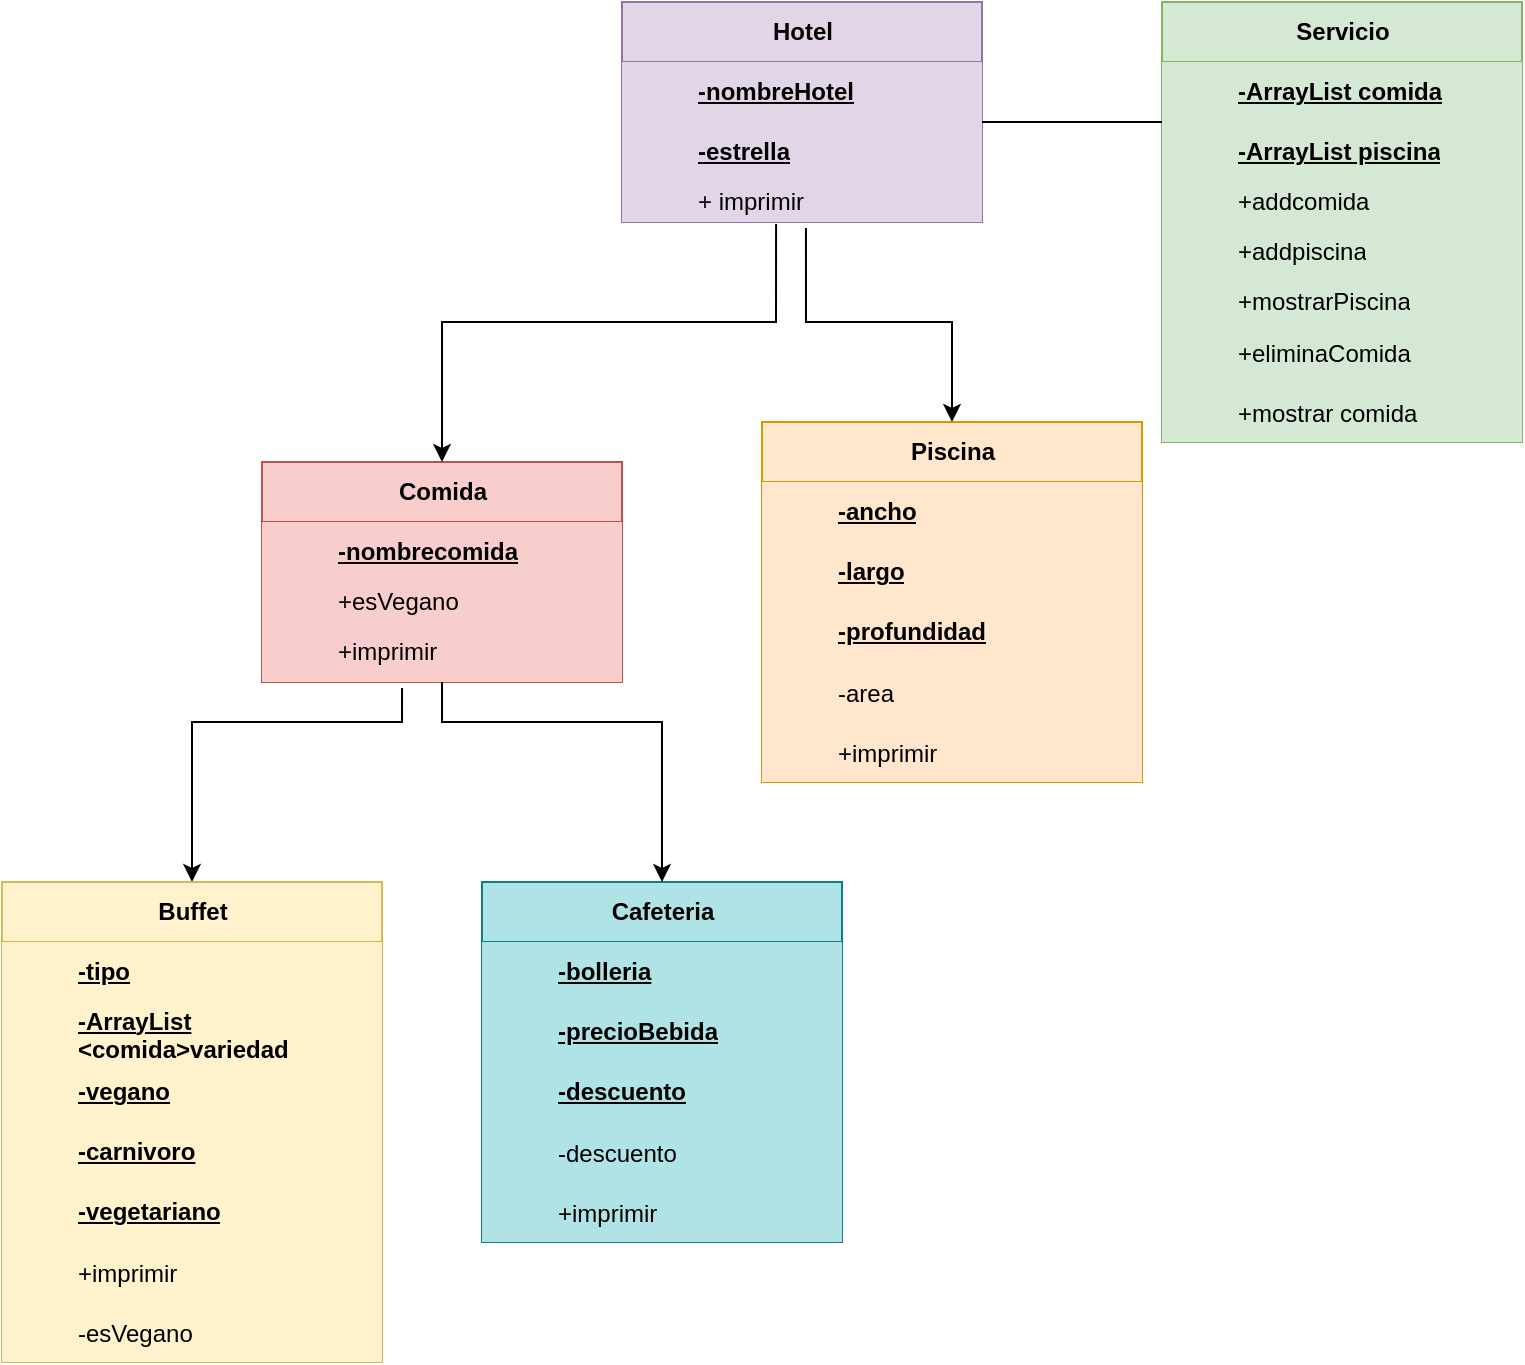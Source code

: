 <mxfile version="24.0.4" type="device">
  <diagram name="Página-1" id="tzplDT4JFIsV5ZwUEH5Q">
    <mxGraphModel dx="892" dy="1131" grid="1" gridSize="10" guides="1" tooltips="1" connect="1" arrows="1" fold="1" page="1" pageScale="1" pageWidth="827" pageHeight="1169" math="0" shadow="0">
      <root>
        <mxCell id="0" />
        <mxCell id="1" parent="0" />
        <mxCell id="8gk5n4QjB_8AWMDuzrYe-1" value="Servicio" style="shape=table;startSize=30;container=1;collapsible=1;childLayout=tableLayout;fixedRows=1;rowLines=0;fontStyle=1;align=center;resizeLast=1;html=1;fillColor=#d5e8d4;strokeColor=#82b366;" vertex="1" parent="1">
          <mxGeometry x="620" y="220" width="180" height="220" as="geometry" />
        </mxCell>
        <mxCell id="8gk5n4QjB_8AWMDuzrYe-43" value="" style="shape=tableRow;horizontal=0;startSize=0;swimlaneHead=0;swimlaneBody=0;fillColor=#d5e8d4;collapsible=0;dropTarget=0;points=[[0,0.5],[1,0.5]];portConstraint=eastwest;top=0;left=0;right=0;bottom=1;strokeColor=#82b366;" vertex="1" parent="8gk5n4QjB_8AWMDuzrYe-1">
          <mxGeometry y="30" width="180" height="30" as="geometry" />
        </mxCell>
        <mxCell id="8gk5n4QjB_8AWMDuzrYe-44" value="" style="shape=partialRectangle;connectable=0;fillColor=#d5e8d4;top=0;left=0;bottom=0;right=0;fontStyle=1;overflow=hidden;whiteSpace=wrap;html=1;strokeColor=#82b366;" vertex="1" parent="8gk5n4QjB_8AWMDuzrYe-43">
          <mxGeometry width="30" height="30" as="geometry">
            <mxRectangle width="30" height="30" as="alternateBounds" />
          </mxGeometry>
        </mxCell>
        <mxCell id="8gk5n4QjB_8AWMDuzrYe-45" value="-ArrayList comida" style="shape=partialRectangle;connectable=0;fillColor=#d5e8d4;top=0;left=0;bottom=0;right=0;align=left;spacingLeft=6;fontStyle=5;overflow=hidden;whiteSpace=wrap;html=1;strokeColor=#82b366;" vertex="1" parent="8gk5n4QjB_8AWMDuzrYe-43">
          <mxGeometry x="30" width="150" height="30" as="geometry">
            <mxRectangle width="150" height="30" as="alternateBounds" />
          </mxGeometry>
        </mxCell>
        <mxCell id="8gk5n4QjB_8AWMDuzrYe-2" value="" style="shape=tableRow;horizontal=0;startSize=0;swimlaneHead=0;swimlaneBody=0;fillColor=#d5e8d4;collapsible=0;dropTarget=0;points=[[0,0.5],[1,0.5]];portConstraint=eastwest;top=0;left=0;right=0;bottom=1;strokeColor=#82b366;" vertex="1" parent="8gk5n4QjB_8AWMDuzrYe-1">
          <mxGeometry y="60" width="180" height="30" as="geometry" />
        </mxCell>
        <mxCell id="8gk5n4QjB_8AWMDuzrYe-3" value="" style="shape=partialRectangle;connectable=0;fillColor=#d5e8d4;top=0;left=0;bottom=0;right=0;fontStyle=1;overflow=hidden;whiteSpace=wrap;html=1;strokeColor=#82b366;" vertex="1" parent="8gk5n4QjB_8AWMDuzrYe-2">
          <mxGeometry width="30" height="30" as="geometry">
            <mxRectangle width="30" height="30" as="alternateBounds" />
          </mxGeometry>
        </mxCell>
        <mxCell id="8gk5n4QjB_8AWMDuzrYe-4" value="-ArrayList piscina" style="shape=partialRectangle;connectable=0;fillColor=#d5e8d4;top=0;left=0;bottom=0;right=0;align=left;spacingLeft=6;fontStyle=5;overflow=hidden;whiteSpace=wrap;html=1;strokeColor=#82b366;" vertex="1" parent="8gk5n4QjB_8AWMDuzrYe-2">
          <mxGeometry x="30" width="150" height="30" as="geometry">
            <mxRectangle width="150" height="30" as="alternateBounds" />
          </mxGeometry>
        </mxCell>
        <mxCell id="8gk5n4QjB_8AWMDuzrYe-5" value="" style="shape=tableRow;horizontal=0;startSize=0;swimlaneHead=0;swimlaneBody=0;fillColor=#d5e8d4;collapsible=0;dropTarget=0;points=[[0,0.5],[1,0.5]];portConstraint=eastwest;top=0;left=0;right=0;bottom=0;strokeColor=#82b366;" vertex="1" parent="8gk5n4QjB_8AWMDuzrYe-1">
          <mxGeometry y="90" width="180" height="20" as="geometry" />
        </mxCell>
        <mxCell id="8gk5n4QjB_8AWMDuzrYe-6" value="" style="shape=partialRectangle;connectable=0;fillColor=#d5e8d4;top=0;left=0;bottom=0;right=0;editable=1;overflow=hidden;whiteSpace=wrap;html=1;strokeColor=#82b366;" vertex="1" parent="8gk5n4QjB_8AWMDuzrYe-5">
          <mxGeometry width="30" height="20" as="geometry">
            <mxRectangle width="30" height="20" as="alternateBounds" />
          </mxGeometry>
        </mxCell>
        <mxCell id="8gk5n4QjB_8AWMDuzrYe-7" value="+addcomida" style="shape=partialRectangle;connectable=0;fillColor=#d5e8d4;top=0;left=0;bottom=0;right=0;align=left;spacingLeft=6;overflow=hidden;whiteSpace=wrap;html=1;strokeColor=#82b366;" vertex="1" parent="8gk5n4QjB_8AWMDuzrYe-5">
          <mxGeometry x="30" width="150" height="20" as="geometry">
            <mxRectangle width="150" height="20" as="alternateBounds" />
          </mxGeometry>
        </mxCell>
        <mxCell id="8gk5n4QjB_8AWMDuzrYe-8" value="" style="shape=tableRow;horizontal=0;startSize=0;swimlaneHead=0;swimlaneBody=0;fillColor=#d5e8d4;collapsible=0;dropTarget=0;points=[[0,0.5],[1,0.5]];portConstraint=eastwest;top=0;left=0;right=0;bottom=0;strokeColor=#82b366;" vertex="1" parent="8gk5n4QjB_8AWMDuzrYe-1">
          <mxGeometry y="110" width="180" height="30" as="geometry" />
        </mxCell>
        <mxCell id="8gk5n4QjB_8AWMDuzrYe-9" value="" style="shape=partialRectangle;connectable=0;fillColor=#d5e8d4;top=0;left=0;bottom=0;right=0;editable=1;overflow=hidden;whiteSpace=wrap;html=1;strokeColor=#82b366;" vertex="1" parent="8gk5n4QjB_8AWMDuzrYe-8">
          <mxGeometry width="30" height="30" as="geometry">
            <mxRectangle width="30" height="30" as="alternateBounds" />
          </mxGeometry>
        </mxCell>
        <mxCell id="8gk5n4QjB_8AWMDuzrYe-10" value="+addpiscina" style="shape=partialRectangle;connectable=0;fillColor=#d5e8d4;top=0;left=0;bottom=0;right=0;align=left;spacingLeft=6;overflow=hidden;whiteSpace=wrap;html=1;strokeColor=#82b366;" vertex="1" parent="8gk5n4QjB_8AWMDuzrYe-8">
          <mxGeometry x="30" width="150" height="30" as="geometry">
            <mxRectangle width="150" height="30" as="alternateBounds" />
          </mxGeometry>
        </mxCell>
        <mxCell id="8gk5n4QjB_8AWMDuzrYe-11" value="" style="shape=tableRow;horizontal=0;startSize=0;swimlaneHead=0;swimlaneBody=0;fillColor=#d5e8d4;collapsible=0;dropTarget=0;points=[[0,0.5],[1,0.5]];portConstraint=eastwest;top=0;left=0;right=0;bottom=0;strokeColor=#82b366;" vertex="1" parent="8gk5n4QjB_8AWMDuzrYe-1">
          <mxGeometry y="140" width="180" height="20" as="geometry" />
        </mxCell>
        <mxCell id="8gk5n4QjB_8AWMDuzrYe-12" value="" style="shape=partialRectangle;connectable=0;fillColor=#d5e8d4;top=0;left=0;bottom=0;right=0;editable=1;overflow=hidden;whiteSpace=wrap;html=1;strokeColor=#82b366;" vertex="1" parent="8gk5n4QjB_8AWMDuzrYe-11">
          <mxGeometry width="30" height="20" as="geometry">
            <mxRectangle width="30" height="20" as="alternateBounds" />
          </mxGeometry>
        </mxCell>
        <mxCell id="8gk5n4QjB_8AWMDuzrYe-13" value="+mostrarPiscina" style="shape=partialRectangle;connectable=0;fillColor=#d5e8d4;top=0;left=0;bottom=0;right=0;align=left;spacingLeft=6;overflow=hidden;whiteSpace=wrap;html=1;strokeColor=#82b366;" vertex="1" parent="8gk5n4QjB_8AWMDuzrYe-11">
          <mxGeometry x="30" width="150" height="20" as="geometry">
            <mxRectangle width="150" height="20" as="alternateBounds" />
          </mxGeometry>
        </mxCell>
        <mxCell id="8gk5n4QjB_8AWMDuzrYe-57" value="" style="shape=tableRow;horizontal=0;startSize=0;swimlaneHead=0;swimlaneBody=0;fillColor=#d5e8d4;collapsible=0;dropTarget=0;points=[[0,0.5],[1,0.5]];portConstraint=eastwest;top=0;left=0;right=0;bottom=0;strokeColor=#82b366;" vertex="1" parent="8gk5n4QjB_8AWMDuzrYe-1">
          <mxGeometry y="160" width="180" height="30" as="geometry" />
        </mxCell>
        <mxCell id="8gk5n4QjB_8AWMDuzrYe-58" value="" style="shape=partialRectangle;connectable=0;fillColor=#d5e8d4;top=0;left=0;bottom=0;right=0;editable=1;overflow=hidden;strokeColor=#82b366;" vertex="1" parent="8gk5n4QjB_8AWMDuzrYe-57">
          <mxGeometry width="30" height="30" as="geometry">
            <mxRectangle width="30" height="30" as="alternateBounds" />
          </mxGeometry>
        </mxCell>
        <mxCell id="8gk5n4QjB_8AWMDuzrYe-59" value="+eliminaComida" style="shape=partialRectangle;connectable=0;fillColor=#d5e8d4;top=0;left=0;bottom=0;right=0;align=left;spacingLeft=6;overflow=hidden;strokeColor=#82b366;" vertex="1" parent="8gk5n4QjB_8AWMDuzrYe-57">
          <mxGeometry x="30" width="150" height="30" as="geometry">
            <mxRectangle width="150" height="30" as="alternateBounds" />
          </mxGeometry>
        </mxCell>
        <mxCell id="8gk5n4QjB_8AWMDuzrYe-60" value="" style="shape=tableRow;horizontal=0;startSize=0;swimlaneHead=0;swimlaneBody=0;fillColor=#d5e8d4;collapsible=0;dropTarget=0;points=[[0,0.5],[1,0.5]];portConstraint=eastwest;top=0;left=0;right=0;bottom=0;strokeColor=#82b366;" vertex="1" parent="8gk5n4QjB_8AWMDuzrYe-1">
          <mxGeometry y="190" width="180" height="30" as="geometry" />
        </mxCell>
        <mxCell id="8gk5n4QjB_8AWMDuzrYe-61" value="" style="shape=partialRectangle;connectable=0;fillColor=#d5e8d4;top=0;left=0;bottom=0;right=0;editable=1;overflow=hidden;strokeColor=#82b366;" vertex="1" parent="8gk5n4QjB_8AWMDuzrYe-60">
          <mxGeometry width="30" height="30" as="geometry">
            <mxRectangle width="30" height="30" as="alternateBounds" />
          </mxGeometry>
        </mxCell>
        <mxCell id="8gk5n4QjB_8AWMDuzrYe-62" value="+mostrar comida" style="shape=partialRectangle;connectable=0;fillColor=#d5e8d4;top=0;left=0;bottom=0;right=0;align=left;spacingLeft=6;overflow=hidden;strokeColor=#82b366;" vertex="1" parent="8gk5n4QjB_8AWMDuzrYe-60">
          <mxGeometry x="30" width="150" height="30" as="geometry">
            <mxRectangle width="150" height="30" as="alternateBounds" />
          </mxGeometry>
        </mxCell>
        <mxCell id="8gk5n4QjB_8AWMDuzrYe-72" value="Hotel" style="shape=table;startSize=30;container=1;collapsible=1;childLayout=tableLayout;fixedRows=1;rowLines=0;fontStyle=1;align=center;resizeLast=1;html=1;fillColor=#e1d5e7;strokeColor=#9673a6;" vertex="1" parent="1">
          <mxGeometry x="350" y="220" width="180" height="110" as="geometry" />
        </mxCell>
        <mxCell id="8gk5n4QjB_8AWMDuzrYe-73" value="" style="shape=tableRow;horizontal=0;startSize=0;swimlaneHead=0;swimlaneBody=0;fillColor=#e1d5e7;collapsible=0;dropTarget=0;points=[[0,0.5],[1,0.5]];portConstraint=eastwest;top=0;left=0;right=0;bottom=1;strokeColor=#9673a6;" vertex="1" parent="8gk5n4QjB_8AWMDuzrYe-72">
          <mxGeometry y="30" width="180" height="30" as="geometry" />
        </mxCell>
        <mxCell id="8gk5n4QjB_8AWMDuzrYe-74" value="" style="shape=partialRectangle;connectable=0;fillColor=#e1d5e7;top=0;left=0;bottom=0;right=0;fontStyle=1;overflow=hidden;whiteSpace=wrap;html=1;strokeColor=#9673a6;" vertex="1" parent="8gk5n4QjB_8AWMDuzrYe-73">
          <mxGeometry width="30" height="30" as="geometry">
            <mxRectangle width="30" height="30" as="alternateBounds" />
          </mxGeometry>
        </mxCell>
        <mxCell id="8gk5n4QjB_8AWMDuzrYe-75" value="-nombreHotel" style="shape=partialRectangle;connectable=0;fillColor=#e1d5e7;top=0;left=0;bottom=0;right=0;align=left;spacingLeft=6;fontStyle=5;overflow=hidden;whiteSpace=wrap;html=1;strokeColor=#9673a6;" vertex="1" parent="8gk5n4QjB_8AWMDuzrYe-73">
          <mxGeometry x="30" width="150" height="30" as="geometry">
            <mxRectangle width="150" height="30" as="alternateBounds" />
          </mxGeometry>
        </mxCell>
        <mxCell id="8gk5n4QjB_8AWMDuzrYe-76" value="" style="shape=tableRow;horizontal=0;startSize=0;swimlaneHead=0;swimlaneBody=0;fillColor=#e1d5e7;collapsible=0;dropTarget=0;points=[[0,0.5],[1,0.5]];portConstraint=eastwest;top=0;left=0;right=0;bottom=1;strokeColor=#9673a6;" vertex="1" parent="8gk5n4QjB_8AWMDuzrYe-72">
          <mxGeometry y="60" width="180" height="30" as="geometry" />
        </mxCell>
        <mxCell id="8gk5n4QjB_8AWMDuzrYe-77" value="" style="shape=partialRectangle;connectable=0;fillColor=#e1d5e7;top=0;left=0;bottom=0;right=0;fontStyle=1;overflow=hidden;whiteSpace=wrap;html=1;strokeColor=#9673a6;" vertex="1" parent="8gk5n4QjB_8AWMDuzrYe-76">
          <mxGeometry width="30" height="30" as="geometry">
            <mxRectangle width="30" height="30" as="alternateBounds" />
          </mxGeometry>
        </mxCell>
        <mxCell id="8gk5n4QjB_8AWMDuzrYe-78" value="-estrella" style="shape=partialRectangle;connectable=0;fillColor=#e1d5e7;top=0;left=0;bottom=0;right=0;align=left;spacingLeft=6;fontStyle=5;overflow=hidden;whiteSpace=wrap;html=1;strokeColor=#9673a6;" vertex="1" parent="8gk5n4QjB_8AWMDuzrYe-76">
          <mxGeometry x="30" width="150" height="30" as="geometry">
            <mxRectangle width="150" height="30" as="alternateBounds" />
          </mxGeometry>
        </mxCell>
        <mxCell id="8gk5n4QjB_8AWMDuzrYe-79" value="" style="shape=tableRow;horizontal=0;startSize=0;swimlaneHead=0;swimlaneBody=0;fillColor=#e1d5e7;collapsible=0;dropTarget=0;points=[[0,0.5],[1,0.5]];portConstraint=eastwest;top=0;left=0;right=0;bottom=0;strokeColor=#9673a6;" vertex="1" parent="8gk5n4QjB_8AWMDuzrYe-72">
          <mxGeometry y="90" width="180" height="20" as="geometry" />
        </mxCell>
        <mxCell id="8gk5n4QjB_8AWMDuzrYe-80" value="" style="shape=partialRectangle;connectable=0;fillColor=#e1d5e7;top=0;left=0;bottom=0;right=0;editable=1;overflow=hidden;whiteSpace=wrap;html=1;strokeColor=#9673a6;" vertex="1" parent="8gk5n4QjB_8AWMDuzrYe-79">
          <mxGeometry width="30" height="20" as="geometry">
            <mxRectangle width="30" height="20" as="alternateBounds" />
          </mxGeometry>
        </mxCell>
        <mxCell id="8gk5n4QjB_8AWMDuzrYe-81" value="+ imprimir" style="shape=partialRectangle;connectable=0;fillColor=#e1d5e7;top=0;left=0;bottom=0;right=0;align=left;spacingLeft=6;overflow=hidden;whiteSpace=wrap;html=1;strokeColor=#9673a6;" vertex="1" parent="8gk5n4QjB_8AWMDuzrYe-79">
          <mxGeometry x="30" width="150" height="20" as="geometry">
            <mxRectangle width="150" height="20" as="alternateBounds" />
          </mxGeometry>
        </mxCell>
        <mxCell id="8gk5n4QjB_8AWMDuzrYe-94" value="" style="endArrow=none;html=1;rounded=0;" edge="1" parent="1">
          <mxGeometry relative="1" as="geometry">
            <mxPoint x="530" y="280" as="sourcePoint" />
            <mxPoint x="620" y="280" as="targetPoint" />
          </mxGeometry>
        </mxCell>
        <mxCell id="8gk5n4QjB_8AWMDuzrYe-95" value="Comida" style="shape=table;startSize=30;container=1;collapsible=1;childLayout=tableLayout;fixedRows=1;rowLines=0;fontStyle=1;align=center;resizeLast=1;html=1;fillColor=#f8cecc;strokeColor=#b85450;" vertex="1" parent="1">
          <mxGeometry x="170" y="450" width="180" height="110" as="geometry" />
        </mxCell>
        <mxCell id="8gk5n4QjB_8AWMDuzrYe-96" value="" style="shape=tableRow;horizontal=0;startSize=0;swimlaneHead=0;swimlaneBody=0;fillColor=#f8cecc;collapsible=0;dropTarget=0;points=[[0,0.5],[1,0.5]];portConstraint=eastwest;top=0;left=0;right=0;bottom=1;strokeColor=#b85450;" vertex="1" parent="8gk5n4QjB_8AWMDuzrYe-95">
          <mxGeometry y="30" width="180" height="30" as="geometry" />
        </mxCell>
        <mxCell id="8gk5n4QjB_8AWMDuzrYe-97" value="" style="shape=partialRectangle;connectable=0;fillColor=#f8cecc;top=0;left=0;bottom=0;right=0;fontStyle=1;overflow=hidden;whiteSpace=wrap;html=1;strokeColor=#b85450;" vertex="1" parent="8gk5n4QjB_8AWMDuzrYe-96">
          <mxGeometry width="30" height="30" as="geometry">
            <mxRectangle width="30" height="30" as="alternateBounds" />
          </mxGeometry>
        </mxCell>
        <mxCell id="8gk5n4QjB_8AWMDuzrYe-98" value="-nombrecomida" style="shape=partialRectangle;connectable=0;fillColor=#f8cecc;top=0;left=0;bottom=0;right=0;align=left;spacingLeft=6;fontStyle=5;overflow=hidden;whiteSpace=wrap;html=1;strokeColor=#b85450;" vertex="1" parent="8gk5n4QjB_8AWMDuzrYe-96">
          <mxGeometry x="30" width="150" height="30" as="geometry">
            <mxRectangle width="150" height="30" as="alternateBounds" />
          </mxGeometry>
        </mxCell>
        <mxCell id="8gk5n4QjB_8AWMDuzrYe-102" value="" style="shape=tableRow;horizontal=0;startSize=0;swimlaneHead=0;swimlaneBody=0;fillColor=#f8cecc;collapsible=0;dropTarget=0;points=[[0,0.5],[1,0.5]];portConstraint=eastwest;top=0;left=0;right=0;bottom=0;strokeColor=#b85450;" vertex="1" parent="8gk5n4QjB_8AWMDuzrYe-95">
          <mxGeometry y="60" width="180" height="20" as="geometry" />
        </mxCell>
        <mxCell id="8gk5n4QjB_8AWMDuzrYe-103" value="" style="shape=partialRectangle;connectable=0;fillColor=#f8cecc;top=0;left=0;bottom=0;right=0;editable=1;overflow=hidden;whiteSpace=wrap;html=1;strokeColor=#b85450;" vertex="1" parent="8gk5n4QjB_8AWMDuzrYe-102">
          <mxGeometry width="30" height="20" as="geometry">
            <mxRectangle width="30" height="20" as="alternateBounds" />
          </mxGeometry>
        </mxCell>
        <mxCell id="8gk5n4QjB_8AWMDuzrYe-104" value="+esVegano" style="shape=partialRectangle;connectable=0;fillColor=#f8cecc;top=0;left=0;bottom=0;right=0;align=left;spacingLeft=6;overflow=hidden;whiteSpace=wrap;html=1;strokeColor=#b85450;" vertex="1" parent="8gk5n4QjB_8AWMDuzrYe-102">
          <mxGeometry x="30" width="150" height="20" as="geometry">
            <mxRectangle width="150" height="20" as="alternateBounds" />
          </mxGeometry>
        </mxCell>
        <mxCell id="8gk5n4QjB_8AWMDuzrYe-105" value="" style="shape=tableRow;horizontal=0;startSize=0;swimlaneHead=0;swimlaneBody=0;fillColor=#f8cecc;collapsible=0;dropTarget=0;points=[[0,0.5],[1,0.5]];portConstraint=eastwest;top=0;left=0;right=0;bottom=0;strokeColor=#b85450;" vertex="1" parent="8gk5n4QjB_8AWMDuzrYe-95">
          <mxGeometry y="80" width="180" height="30" as="geometry" />
        </mxCell>
        <mxCell id="8gk5n4QjB_8AWMDuzrYe-106" value="" style="shape=partialRectangle;connectable=0;fillColor=#f8cecc;top=0;left=0;bottom=0;right=0;editable=1;overflow=hidden;whiteSpace=wrap;html=1;strokeColor=#b85450;" vertex="1" parent="8gk5n4QjB_8AWMDuzrYe-105">
          <mxGeometry width="30" height="30" as="geometry">
            <mxRectangle width="30" height="30" as="alternateBounds" />
          </mxGeometry>
        </mxCell>
        <mxCell id="8gk5n4QjB_8AWMDuzrYe-107" value="+imprimir" style="shape=partialRectangle;connectable=0;fillColor=#f8cecc;top=0;left=0;bottom=0;right=0;align=left;spacingLeft=6;overflow=hidden;whiteSpace=wrap;html=1;strokeColor=#b85450;" vertex="1" parent="8gk5n4QjB_8AWMDuzrYe-105">
          <mxGeometry x="30" width="150" height="30" as="geometry">
            <mxRectangle width="150" height="30" as="alternateBounds" />
          </mxGeometry>
        </mxCell>
        <mxCell id="8gk5n4QjB_8AWMDuzrYe-118" value="" style="endArrow=classic;html=1;rounded=0;entryX=0.5;entryY=0;entryDx=0;entryDy=0;exitX=0.428;exitY=1.05;exitDx=0;exitDy=0;exitPerimeter=0;" edge="1" parent="1" source="8gk5n4QjB_8AWMDuzrYe-79" target="8gk5n4QjB_8AWMDuzrYe-95">
          <mxGeometry width="50" height="50" relative="1" as="geometry">
            <mxPoint x="250" y="330" as="sourcePoint" />
            <mxPoint x="270" y="390" as="targetPoint" />
            <Array as="points">
              <mxPoint x="427" y="380" />
              <mxPoint x="260" y="380" />
            </Array>
          </mxGeometry>
        </mxCell>
        <mxCell id="8gk5n4QjB_8AWMDuzrYe-139" value="" style="endArrow=classic;html=1;rounded=0;exitX=0.389;exitY=1.1;exitDx=0;exitDy=0;exitPerimeter=0;entryX=0.5;entryY=0;entryDx=0;entryDy=0;" edge="1" parent="1" source="8gk5n4QjB_8AWMDuzrYe-105" target="8gk5n4QjB_8AWMDuzrYe-264">
          <mxGeometry width="50" height="50" relative="1" as="geometry">
            <mxPoint x="300" y="700" as="sourcePoint" />
            <mxPoint x="160" y="650" as="targetPoint" />
            <Array as="points">
              <mxPoint x="240" y="580" />
              <mxPoint x="135" y="580" />
            </Array>
          </mxGeometry>
        </mxCell>
        <mxCell id="8gk5n4QjB_8AWMDuzrYe-146" value="Cafeteria" style="shape=table;startSize=30;container=1;collapsible=1;childLayout=tableLayout;fixedRows=1;rowLines=0;fontStyle=1;align=center;resizeLast=1;html=1;fillColor=#b0e3e6;strokeColor=#0e8088;" vertex="1" parent="1">
          <mxGeometry x="280" y="660" width="180" height="180" as="geometry">
            <mxRectangle x="340" y="590" width="90" height="30" as="alternateBounds" />
          </mxGeometry>
        </mxCell>
        <mxCell id="8gk5n4QjB_8AWMDuzrYe-147" value="" style="shape=tableRow;horizontal=0;startSize=0;swimlaneHead=0;swimlaneBody=0;fillColor=#b0e3e6;collapsible=0;dropTarget=0;points=[[0,0.5],[1,0.5]];portConstraint=eastwest;top=0;left=0;right=0;bottom=1;strokeColor=#0e8088;" vertex="1" parent="8gk5n4QjB_8AWMDuzrYe-146">
          <mxGeometry y="30" width="180" height="30" as="geometry" />
        </mxCell>
        <mxCell id="8gk5n4QjB_8AWMDuzrYe-148" value="" style="shape=partialRectangle;connectable=0;fillColor=#b0e3e6;top=0;left=0;bottom=0;right=0;fontStyle=1;overflow=hidden;whiteSpace=wrap;html=1;strokeColor=#0e8088;" vertex="1" parent="8gk5n4QjB_8AWMDuzrYe-147">
          <mxGeometry width="30" height="30" as="geometry">
            <mxRectangle width="30" height="30" as="alternateBounds" />
          </mxGeometry>
        </mxCell>
        <mxCell id="8gk5n4QjB_8AWMDuzrYe-149" value="-bolleria" style="shape=partialRectangle;connectable=0;fillColor=#b0e3e6;top=0;left=0;bottom=0;right=0;align=left;spacingLeft=6;fontStyle=5;overflow=hidden;whiteSpace=wrap;html=1;strokeColor=#0e8088;" vertex="1" parent="8gk5n4QjB_8AWMDuzrYe-147">
          <mxGeometry x="30" width="150" height="30" as="geometry">
            <mxRectangle width="150" height="30" as="alternateBounds" />
          </mxGeometry>
        </mxCell>
        <mxCell id="8gk5n4QjB_8AWMDuzrYe-172" value="" style="shape=tableRow;horizontal=0;startSize=0;swimlaneHead=0;swimlaneBody=0;fillColor=#b0e3e6;collapsible=0;dropTarget=0;points=[[0,0.5],[1,0.5]];portConstraint=eastwest;top=0;left=0;right=0;bottom=1;strokeColor=#0e8088;" vertex="1" parent="8gk5n4QjB_8AWMDuzrYe-146">
          <mxGeometry y="60" width="180" height="30" as="geometry" />
        </mxCell>
        <mxCell id="8gk5n4QjB_8AWMDuzrYe-173" value="" style="shape=partialRectangle;connectable=0;fillColor=#b0e3e6;top=0;left=0;bottom=0;right=0;fontStyle=1;overflow=hidden;whiteSpace=wrap;html=1;strokeColor=#0e8088;" vertex="1" parent="8gk5n4QjB_8AWMDuzrYe-172">
          <mxGeometry width="30" height="30" as="geometry">
            <mxRectangle width="30" height="30" as="alternateBounds" />
          </mxGeometry>
        </mxCell>
        <mxCell id="8gk5n4QjB_8AWMDuzrYe-174" value="-precioBebida" style="shape=partialRectangle;connectable=0;fillColor=#b0e3e6;top=0;left=0;bottom=0;right=0;align=left;spacingLeft=6;fontStyle=5;overflow=hidden;whiteSpace=wrap;html=1;strokeColor=#0e8088;" vertex="1" parent="8gk5n4QjB_8AWMDuzrYe-172">
          <mxGeometry x="30" width="150" height="30" as="geometry">
            <mxRectangle width="150" height="30" as="alternateBounds" />
          </mxGeometry>
        </mxCell>
        <mxCell id="8gk5n4QjB_8AWMDuzrYe-189" value="" style="shape=tableRow;horizontal=0;startSize=0;swimlaneHead=0;swimlaneBody=0;fillColor=#b0e3e6;collapsible=0;dropTarget=0;points=[[0,0.5],[1,0.5]];portConstraint=eastwest;top=0;left=0;right=0;bottom=1;strokeColor=#0e8088;" vertex="1" parent="8gk5n4QjB_8AWMDuzrYe-146">
          <mxGeometry y="90" width="180" height="30" as="geometry" />
        </mxCell>
        <mxCell id="8gk5n4QjB_8AWMDuzrYe-190" value="" style="shape=partialRectangle;connectable=0;fillColor=#b0e3e6;top=0;left=0;bottom=0;right=0;fontStyle=1;overflow=hidden;whiteSpace=wrap;html=1;strokeColor=#0e8088;" vertex="1" parent="8gk5n4QjB_8AWMDuzrYe-189">
          <mxGeometry width="30" height="30" as="geometry">
            <mxRectangle width="30" height="30" as="alternateBounds" />
          </mxGeometry>
        </mxCell>
        <mxCell id="8gk5n4QjB_8AWMDuzrYe-191" value="-descuento" style="shape=partialRectangle;connectable=0;fillColor=#b0e3e6;top=0;left=0;bottom=0;right=0;align=left;spacingLeft=6;fontStyle=5;overflow=hidden;whiteSpace=wrap;html=1;strokeColor=#0e8088;" vertex="1" parent="8gk5n4QjB_8AWMDuzrYe-189">
          <mxGeometry x="30" width="150" height="30" as="geometry">
            <mxRectangle width="150" height="30" as="alternateBounds" />
          </mxGeometry>
        </mxCell>
        <mxCell id="8gk5n4QjB_8AWMDuzrYe-192" value="" style="shape=tableRow;horizontal=0;startSize=0;swimlaneHead=0;swimlaneBody=0;fillColor=#b0e3e6;collapsible=0;dropTarget=0;points=[[0,0.5],[1,0.5]];portConstraint=eastwest;top=0;left=0;right=0;bottom=0;strokeColor=#0e8088;" vertex="1" parent="8gk5n4QjB_8AWMDuzrYe-146">
          <mxGeometry y="120" width="180" height="30" as="geometry" />
        </mxCell>
        <mxCell id="8gk5n4QjB_8AWMDuzrYe-193" value="" style="shape=partialRectangle;connectable=0;fillColor=#b0e3e6;top=0;left=0;bottom=0;right=0;editable=1;overflow=hidden;strokeColor=#0e8088;" vertex="1" parent="8gk5n4QjB_8AWMDuzrYe-192">
          <mxGeometry width="30" height="30" as="geometry">
            <mxRectangle width="30" height="30" as="alternateBounds" />
          </mxGeometry>
        </mxCell>
        <mxCell id="8gk5n4QjB_8AWMDuzrYe-194" value="-descuento" style="shape=partialRectangle;connectable=0;fillColor=#b0e3e6;top=0;left=0;bottom=0;right=0;align=left;spacingLeft=6;overflow=hidden;strokeColor=#0e8088;" vertex="1" parent="8gk5n4QjB_8AWMDuzrYe-192">
          <mxGeometry x="30" width="150" height="30" as="geometry">
            <mxRectangle width="150" height="30" as="alternateBounds" />
          </mxGeometry>
        </mxCell>
        <mxCell id="8gk5n4QjB_8AWMDuzrYe-196" value="" style="shape=tableRow;horizontal=0;startSize=0;swimlaneHead=0;swimlaneBody=0;fillColor=#b0e3e6;collapsible=0;dropTarget=0;points=[[0,0.5],[1,0.5]];portConstraint=eastwest;top=0;left=0;right=0;bottom=0;strokeColor=#0e8088;" vertex="1" parent="8gk5n4QjB_8AWMDuzrYe-146">
          <mxGeometry y="150" width="180" height="30" as="geometry" />
        </mxCell>
        <mxCell id="8gk5n4QjB_8AWMDuzrYe-197" value="" style="shape=partialRectangle;connectable=0;fillColor=#b0e3e6;top=0;left=0;bottom=0;right=0;editable=1;overflow=hidden;strokeColor=#0e8088;" vertex="1" parent="8gk5n4QjB_8AWMDuzrYe-196">
          <mxGeometry width="30" height="30" as="geometry">
            <mxRectangle width="30" height="30" as="alternateBounds" />
          </mxGeometry>
        </mxCell>
        <mxCell id="8gk5n4QjB_8AWMDuzrYe-198" value="+imprimir" style="shape=partialRectangle;connectable=0;fillColor=#b0e3e6;top=0;left=0;bottom=0;right=0;align=left;spacingLeft=6;overflow=hidden;strokeColor=#0e8088;" vertex="1" parent="8gk5n4QjB_8AWMDuzrYe-196">
          <mxGeometry x="30" width="150" height="30" as="geometry">
            <mxRectangle width="150" height="30" as="alternateBounds" />
          </mxGeometry>
        </mxCell>
        <mxCell id="8gk5n4QjB_8AWMDuzrYe-199" value="" style="endArrow=classic;html=1;rounded=0;exitX=0.5;exitY=1;exitDx=0;exitDy=0;exitPerimeter=0;entryX=0.5;entryY=0;entryDx=0;entryDy=0;" edge="1" parent="1" source="8gk5n4QjB_8AWMDuzrYe-105" target="8gk5n4QjB_8AWMDuzrYe-146">
          <mxGeometry width="50" height="50" relative="1" as="geometry">
            <mxPoint x="300" y="700" as="sourcePoint" />
            <mxPoint x="270" y="660" as="targetPoint" />
            <Array as="points">
              <mxPoint x="260" y="580" />
              <mxPoint x="370" y="580" />
            </Array>
          </mxGeometry>
        </mxCell>
        <mxCell id="8gk5n4QjB_8AWMDuzrYe-264" value="Buffet" style="shape=table;startSize=30;container=1;collapsible=1;childLayout=tableLayout;fixedRows=1;rowLines=0;fontStyle=1;align=center;resizeLast=1;html=1;fillColor=#fff2cc;strokeColor=#d6b656;" vertex="1" parent="1">
          <mxGeometry x="40" y="660" width="190" height="240" as="geometry">
            <mxRectangle x="340" y="590" width="90" height="30" as="alternateBounds" />
          </mxGeometry>
        </mxCell>
        <mxCell id="8gk5n4QjB_8AWMDuzrYe-265" value="" style="shape=tableRow;horizontal=0;startSize=0;swimlaneHead=0;swimlaneBody=0;fillColor=#fff2cc;collapsible=0;dropTarget=0;points=[[0,0.5],[1,0.5]];portConstraint=eastwest;top=0;left=0;right=0;bottom=1;strokeColor=#d6b656;" vertex="1" parent="8gk5n4QjB_8AWMDuzrYe-264">
          <mxGeometry y="30" width="190" height="30" as="geometry" />
        </mxCell>
        <mxCell id="8gk5n4QjB_8AWMDuzrYe-266" value="" style="shape=partialRectangle;connectable=0;fillColor=#fff2cc;top=0;left=0;bottom=0;right=0;fontStyle=1;overflow=hidden;whiteSpace=wrap;html=1;strokeColor=#d6b656;" vertex="1" parent="8gk5n4QjB_8AWMDuzrYe-265">
          <mxGeometry width="30" height="30" as="geometry">
            <mxRectangle width="30" height="30" as="alternateBounds" />
          </mxGeometry>
        </mxCell>
        <mxCell id="8gk5n4QjB_8AWMDuzrYe-267" value="-tipo" style="shape=partialRectangle;connectable=0;fillColor=#fff2cc;top=0;left=0;bottom=0;right=0;align=left;spacingLeft=6;fontStyle=5;overflow=hidden;whiteSpace=wrap;html=1;strokeColor=#d6b656;" vertex="1" parent="8gk5n4QjB_8AWMDuzrYe-265">
          <mxGeometry x="30" width="160" height="30" as="geometry">
            <mxRectangle width="160" height="30" as="alternateBounds" />
          </mxGeometry>
        </mxCell>
        <mxCell id="8gk5n4QjB_8AWMDuzrYe-268" value="" style="shape=tableRow;horizontal=0;startSize=0;swimlaneHead=0;swimlaneBody=0;fillColor=#fff2cc;collapsible=0;dropTarget=0;points=[[0,0.5],[1,0.5]];portConstraint=eastwest;top=0;left=0;right=0;bottom=1;strokeColor=#d6b656;" vertex="1" parent="8gk5n4QjB_8AWMDuzrYe-264">
          <mxGeometry y="60" width="190" height="30" as="geometry" />
        </mxCell>
        <mxCell id="8gk5n4QjB_8AWMDuzrYe-269" value="" style="shape=partialRectangle;connectable=0;fillColor=#fff2cc;top=0;left=0;bottom=0;right=0;fontStyle=1;overflow=hidden;whiteSpace=wrap;html=1;strokeColor=#d6b656;" vertex="1" parent="8gk5n4QjB_8AWMDuzrYe-268">
          <mxGeometry width="30" height="30" as="geometry">
            <mxRectangle width="30" height="30" as="alternateBounds" />
          </mxGeometry>
        </mxCell>
        <mxCell id="8gk5n4QjB_8AWMDuzrYe-270" value="-ArrayList &amp;lt;comida&amp;gt;variedad" style="shape=partialRectangle;connectable=0;fillColor=#fff2cc;top=0;left=0;bottom=0;right=0;align=left;spacingLeft=6;fontStyle=5;overflow=hidden;whiteSpace=wrap;html=1;strokeColor=#d6b656;" vertex="1" parent="8gk5n4QjB_8AWMDuzrYe-268">
          <mxGeometry x="30" width="160" height="30" as="geometry">
            <mxRectangle width="160" height="30" as="alternateBounds" />
          </mxGeometry>
        </mxCell>
        <mxCell id="8gk5n4QjB_8AWMDuzrYe-271" value="" style="shape=tableRow;horizontal=0;startSize=0;swimlaneHead=0;swimlaneBody=0;fillColor=#fff2cc;collapsible=0;dropTarget=0;points=[[0,0.5],[1,0.5]];portConstraint=eastwest;top=0;left=0;right=0;bottom=1;strokeColor=#d6b656;" vertex="1" parent="8gk5n4QjB_8AWMDuzrYe-264">
          <mxGeometry y="90" width="190" height="30" as="geometry" />
        </mxCell>
        <mxCell id="8gk5n4QjB_8AWMDuzrYe-272" value="" style="shape=partialRectangle;connectable=0;fillColor=#fff2cc;top=0;left=0;bottom=0;right=0;fontStyle=1;overflow=hidden;whiteSpace=wrap;html=1;strokeColor=#d6b656;" vertex="1" parent="8gk5n4QjB_8AWMDuzrYe-271">
          <mxGeometry width="30" height="30" as="geometry">
            <mxRectangle width="30" height="30" as="alternateBounds" />
          </mxGeometry>
        </mxCell>
        <mxCell id="8gk5n4QjB_8AWMDuzrYe-273" value="-vegano" style="shape=partialRectangle;connectable=0;fillColor=#fff2cc;top=0;left=0;bottom=0;right=0;align=left;spacingLeft=6;fontStyle=5;overflow=hidden;whiteSpace=wrap;html=1;strokeColor=#d6b656;" vertex="1" parent="8gk5n4QjB_8AWMDuzrYe-271">
          <mxGeometry x="30" width="160" height="30" as="geometry">
            <mxRectangle width="160" height="30" as="alternateBounds" />
          </mxGeometry>
        </mxCell>
        <mxCell id="8gk5n4QjB_8AWMDuzrYe-329" value="" style="shape=tableRow;horizontal=0;startSize=0;swimlaneHead=0;swimlaneBody=0;fillColor=#fff2cc;collapsible=0;dropTarget=0;points=[[0,0.5],[1,0.5]];portConstraint=eastwest;top=0;left=0;right=0;bottom=1;strokeColor=#d6b656;" vertex="1" parent="8gk5n4QjB_8AWMDuzrYe-264">
          <mxGeometry y="120" width="190" height="30" as="geometry" />
        </mxCell>
        <mxCell id="8gk5n4QjB_8AWMDuzrYe-330" value="" style="shape=partialRectangle;connectable=0;fillColor=#fff2cc;top=0;left=0;bottom=0;right=0;fontStyle=1;overflow=hidden;whiteSpace=wrap;html=1;strokeColor=#d6b656;" vertex="1" parent="8gk5n4QjB_8AWMDuzrYe-329">
          <mxGeometry width="30" height="30" as="geometry">
            <mxRectangle width="30" height="30" as="alternateBounds" />
          </mxGeometry>
        </mxCell>
        <mxCell id="8gk5n4QjB_8AWMDuzrYe-331" value="-carnivoro" style="shape=partialRectangle;connectable=0;fillColor=#fff2cc;top=0;left=0;bottom=0;right=0;align=left;spacingLeft=6;fontStyle=5;overflow=hidden;whiteSpace=wrap;html=1;strokeColor=#d6b656;" vertex="1" parent="8gk5n4QjB_8AWMDuzrYe-329">
          <mxGeometry x="30" width="160" height="30" as="geometry">
            <mxRectangle width="160" height="30" as="alternateBounds" />
          </mxGeometry>
        </mxCell>
        <mxCell id="8gk5n4QjB_8AWMDuzrYe-408" value="" style="shape=tableRow;horizontal=0;startSize=0;swimlaneHead=0;swimlaneBody=0;fillColor=#fff2cc;collapsible=0;dropTarget=0;points=[[0,0.5],[1,0.5]];portConstraint=eastwest;top=0;left=0;right=0;bottom=1;strokeColor=#d6b656;" vertex="1" parent="8gk5n4QjB_8AWMDuzrYe-264">
          <mxGeometry y="150" width="190" height="30" as="geometry" />
        </mxCell>
        <mxCell id="8gk5n4QjB_8AWMDuzrYe-409" value="" style="shape=partialRectangle;connectable=0;fillColor=#fff2cc;top=0;left=0;bottom=0;right=0;fontStyle=1;overflow=hidden;whiteSpace=wrap;html=1;strokeColor=#d6b656;" vertex="1" parent="8gk5n4QjB_8AWMDuzrYe-408">
          <mxGeometry width="30" height="30" as="geometry">
            <mxRectangle width="30" height="30" as="alternateBounds" />
          </mxGeometry>
        </mxCell>
        <mxCell id="8gk5n4QjB_8AWMDuzrYe-410" value="-vegetariano" style="shape=partialRectangle;connectable=0;fillColor=#fff2cc;top=0;left=0;bottom=0;right=0;align=left;spacingLeft=6;fontStyle=5;overflow=hidden;whiteSpace=wrap;html=1;strokeColor=#d6b656;" vertex="1" parent="8gk5n4QjB_8AWMDuzrYe-408">
          <mxGeometry x="30" width="160" height="30" as="geometry">
            <mxRectangle width="160" height="30" as="alternateBounds" />
          </mxGeometry>
        </mxCell>
        <mxCell id="8gk5n4QjB_8AWMDuzrYe-411" value="" style="shape=tableRow;horizontal=0;startSize=0;swimlaneHead=0;swimlaneBody=0;fillColor=#fff2cc;collapsible=0;dropTarget=0;points=[[0,0.5],[1,0.5]];portConstraint=eastwest;top=0;left=0;right=0;bottom=0;strokeColor=#d6b656;" vertex="1" parent="8gk5n4QjB_8AWMDuzrYe-264">
          <mxGeometry y="180" width="190" height="30" as="geometry" />
        </mxCell>
        <mxCell id="8gk5n4QjB_8AWMDuzrYe-412" value="" style="shape=partialRectangle;connectable=0;fillColor=#fff2cc;top=0;left=0;bottom=0;right=0;editable=1;overflow=hidden;strokeColor=#d6b656;" vertex="1" parent="8gk5n4QjB_8AWMDuzrYe-411">
          <mxGeometry width="30" height="30" as="geometry">
            <mxRectangle width="30" height="30" as="alternateBounds" />
          </mxGeometry>
        </mxCell>
        <mxCell id="8gk5n4QjB_8AWMDuzrYe-413" value="+imprimir" style="shape=partialRectangle;connectable=0;fillColor=#fff2cc;top=0;left=0;bottom=0;right=0;align=left;spacingLeft=6;overflow=hidden;strokeColor=#d6b656;" vertex="1" parent="8gk5n4QjB_8AWMDuzrYe-411">
          <mxGeometry x="30" width="160" height="30" as="geometry">
            <mxRectangle width="160" height="30" as="alternateBounds" />
          </mxGeometry>
        </mxCell>
        <mxCell id="8gk5n4QjB_8AWMDuzrYe-414" value="" style="shape=tableRow;horizontal=0;startSize=0;swimlaneHead=0;swimlaneBody=0;fillColor=#fff2cc;collapsible=0;dropTarget=0;points=[[0,0.5],[1,0.5]];portConstraint=eastwest;top=0;left=0;right=0;bottom=0;strokeColor=#d6b656;" vertex="1" parent="8gk5n4QjB_8AWMDuzrYe-264">
          <mxGeometry y="210" width="190" height="30" as="geometry" />
        </mxCell>
        <mxCell id="8gk5n4QjB_8AWMDuzrYe-415" value="" style="shape=partialRectangle;connectable=0;fillColor=#fff2cc;top=0;left=0;bottom=0;right=0;editable=1;overflow=hidden;strokeColor=#d6b656;" vertex="1" parent="8gk5n4QjB_8AWMDuzrYe-414">
          <mxGeometry width="30" height="30" as="geometry">
            <mxRectangle width="30" height="30" as="alternateBounds" />
          </mxGeometry>
        </mxCell>
        <mxCell id="8gk5n4QjB_8AWMDuzrYe-416" value="-esVegano" style="shape=partialRectangle;connectable=0;fillColor=#fff2cc;top=0;left=0;bottom=0;right=0;align=left;spacingLeft=6;overflow=hidden;strokeColor=#d6b656;" vertex="1" parent="8gk5n4QjB_8AWMDuzrYe-414">
          <mxGeometry x="30" width="160" height="30" as="geometry">
            <mxRectangle width="160" height="30" as="alternateBounds" />
          </mxGeometry>
        </mxCell>
        <mxCell id="8gk5n4QjB_8AWMDuzrYe-296" value="Piscina" style="shape=table;startSize=30;container=1;collapsible=1;childLayout=tableLayout;fixedRows=1;rowLines=0;fontStyle=1;align=center;resizeLast=1;html=1;fillColor=#ffe6cc;strokeColor=#d79b00;" vertex="1" parent="1">
          <mxGeometry x="420" y="430" width="190" height="180" as="geometry">
            <mxRectangle x="340" y="590" width="90" height="30" as="alternateBounds" />
          </mxGeometry>
        </mxCell>
        <mxCell id="8gk5n4QjB_8AWMDuzrYe-297" value="" style="shape=tableRow;horizontal=0;startSize=0;swimlaneHead=0;swimlaneBody=0;fillColor=#ffe6cc;collapsible=0;dropTarget=0;points=[[0,0.5],[1,0.5]];portConstraint=eastwest;top=0;left=0;right=0;bottom=1;strokeColor=#d79b00;" vertex="1" parent="8gk5n4QjB_8AWMDuzrYe-296">
          <mxGeometry y="30" width="190" height="30" as="geometry" />
        </mxCell>
        <mxCell id="8gk5n4QjB_8AWMDuzrYe-298" value="" style="shape=partialRectangle;connectable=0;fillColor=#ffe6cc;top=0;left=0;bottom=0;right=0;fontStyle=1;overflow=hidden;whiteSpace=wrap;html=1;strokeColor=#d79b00;" vertex="1" parent="8gk5n4QjB_8AWMDuzrYe-297">
          <mxGeometry width="30" height="30" as="geometry">
            <mxRectangle width="30" height="30" as="alternateBounds" />
          </mxGeometry>
        </mxCell>
        <mxCell id="8gk5n4QjB_8AWMDuzrYe-299" value="-ancho" style="shape=partialRectangle;connectable=0;fillColor=#ffe6cc;top=0;left=0;bottom=0;right=0;align=left;spacingLeft=6;fontStyle=5;overflow=hidden;whiteSpace=wrap;html=1;strokeColor=#d79b00;" vertex="1" parent="8gk5n4QjB_8AWMDuzrYe-297">
          <mxGeometry x="30" width="160" height="30" as="geometry">
            <mxRectangle width="160" height="30" as="alternateBounds" />
          </mxGeometry>
        </mxCell>
        <mxCell id="8gk5n4QjB_8AWMDuzrYe-300" value="" style="shape=tableRow;horizontal=0;startSize=0;swimlaneHead=0;swimlaneBody=0;fillColor=#ffe6cc;collapsible=0;dropTarget=0;points=[[0,0.5],[1,0.5]];portConstraint=eastwest;top=0;left=0;right=0;bottom=1;strokeColor=#d79b00;" vertex="1" parent="8gk5n4QjB_8AWMDuzrYe-296">
          <mxGeometry y="60" width="190" height="30" as="geometry" />
        </mxCell>
        <mxCell id="8gk5n4QjB_8AWMDuzrYe-301" value="" style="shape=partialRectangle;connectable=0;fillColor=#ffe6cc;top=0;left=0;bottom=0;right=0;fontStyle=1;overflow=hidden;whiteSpace=wrap;html=1;strokeColor=#d79b00;" vertex="1" parent="8gk5n4QjB_8AWMDuzrYe-300">
          <mxGeometry width="30" height="30" as="geometry">
            <mxRectangle width="30" height="30" as="alternateBounds" />
          </mxGeometry>
        </mxCell>
        <mxCell id="8gk5n4QjB_8AWMDuzrYe-302" value="-largo" style="shape=partialRectangle;connectable=0;fillColor=#ffe6cc;top=0;left=0;bottom=0;right=0;align=left;spacingLeft=6;fontStyle=5;overflow=hidden;whiteSpace=wrap;html=1;strokeColor=#d79b00;" vertex="1" parent="8gk5n4QjB_8AWMDuzrYe-300">
          <mxGeometry x="30" width="160" height="30" as="geometry">
            <mxRectangle width="160" height="30" as="alternateBounds" />
          </mxGeometry>
        </mxCell>
        <mxCell id="8gk5n4QjB_8AWMDuzrYe-303" value="" style="shape=tableRow;horizontal=0;startSize=0;swimlaneHead=0;swimlaneBody=0;fillColor=#ffe6cc;collapsible=0;dropTarget=0;points=[[0,0.5],[1,0.5]];portConstraint=eastwest;top=0;left=0;right=0;bottom=1;strokeColor=#d79b00;" vertex="1" parent="8gk5n4QjB_8AWMDuzrYe-296">
          <mxGeometry y="90" width="190" height="30" as="geometry" />
        </mxCell>
        <mxCell id="8gk5n4QjB_8AWMDuzrYe-304" value="" style="shape=partialRectangle;connectable=0;fillColor=#ffe6cc;top=0;left=0;bottom=0;right=0;fontStyle=1;overflow=hidden;whiteSpace=wrap;html=1;strokeColor=#d79b00;" vertex="1" parent="8gk5n4QjB_8AWMDuzrYe-303">
          <mxGeometry width="30" height="30" as="geometry">
            <mxRectangle width="30" height="30" as="alternateBounds" />
          </mxGeometry>
        </mxCell>
        <mxCell id="8gk5n4QjB_8AWMDuzrYe-305" value="-profundidad" style="shape=partialRectangle;connectable=0;fillColor=#ffe6cc;top=0;left=0;bottom=0;right=0;align=left;spacingLeft=6;fontStyle=5;overflow=hidden;whiteSpace=wrap;html=1;strokeColor=#d79b00;" vertex="1" parent="8gk5n4QjB_8AWMDuzrYe-303">
          <mxGeometry x="30" width="160" height="30" as="geometry">
            <mxRectangle width="160" height="30" as="alternateBounds" />
          </mxGeometry>
        </mxCell>
        <mxCell id="8gk5n4QjB_8AWMDuzrYe-306" value="" style="shape=tableRow;horizontal=0;startSize=0;swimlaneHead=0;swimlaneBody=0;fillColor=#ffe6cc;collapsible=0;dropTarget=0;points=[[0,0.5],[1,0.5]];portConstraint=eastwest;top=0;left=0;right=0;bottom=0;strokeColor=#d79b00;" vertex="1" parent="8gk5n4QjB_8AWMDuzrYe-296">
          <mxGeometry y="120" width="190" height="30" as="geometry" />
        </mxCell>
        <mxCell id="8gk5n4QjB_8AWMDuzrYe-307" value="" style="shape=partialRectangle;connectable=0;fillColor=#ffe6cc;top=0;left=0;bottom=0;right=0;editable=1;overflow=hidden;strokeColor=#d79b00;" vertex="1" parent="8gk5n4QjB_8AWMDuzrYe-306">
          <mxGeometry width="30" height="30" as="geometry">
            <mxRectangle width="30" height="30" as="alternateBounds" />
          </mxGeometry>
        </mxCell>
        <mxCell id="8gk5n4QjB_8AWMDuzrYe-308" value="-area" style="shape=partialRectangle;connectable=0;fillColor=#ffe6cc;top=0;left=0;bottom=0;right=0;align=left;spacingLeft=6;overflow=hidden;strokeColor=#d79b00;" vertex="1" parent="8gk5n4QjB_8AWMDuzrYe-306">
          <mxGeometry x="30" width="160" height="30" as="geometry">
            <mxRectangle width="160" height="30" as="alternateBounds" />
          </mxGeometry>
        </mxCell>
        <mxCell id="8gk5n4QjB_8AWMDuzrYe-309" value="" style="shape=tableRow;horizontal=0;startSize=0;swimlaneHead=0;swimlaneBody=0;fillColor=#ffe6cc;collapsible=0;dropTarget=0;points=[[0,0.5],[1,0.5]];portConstraint=eastwest;top=0;left=0;right=0;bottom=0;strokeColor=#d79b00;" vertex="1" parent="8gk5n4QjB_8AWMDuzrYe-296">
          <mxGeometry y="150" width="190" height="30" as="geometry" />
        </mxCell>
        <mxCell id="8gk5n4QjB_8AWMDuzrYe-310" value="" style="shape=partialRectangle;connectable=0;fillColor=#ffe6cc;top=0;left=0;bottom=0;right=0;editable=1;overflow=hidden;strokeColor=#d79b00;" vertex="1" parent="8gk5n4QjB_8AWMDuzrYe-309">
          <mxGeometry width="30" height="30" as="geometry">
            <mxRectangle width="30" height="30" as="alternateBounds" />
          </mxGeometry>
        </mxCell>
        <mxCell id="8gk5n4QjB_8AWMDuzrYe-311" value="+imprimir" style="shape=partialRectangle;connectable=0;fillColor=#ffe6cc;top=0;left=0;bottom=0;right=0;align=left;spacingLeft=6;overflow=hidden;strokeColor=#d79b00;" vertex="1" parent="8gk5n4QjB_8AWMDuzrYe-309">
          <mxGeometry x="30" width="160" height="30" as="geometry">
            <mxRectangle width="160" height="30" as="alternateBounds" />
          </mxGeometry>
        </mxCell>
        <mxCell id="8gk5n4QjB_8AWMDuzrYe-312" value="" style="endArrow=classic;html=1;rounded=0;exitX=0.511;exitY=1.15;exitDx=0;exitDy=0;exitPerimeter=0;entryX=0.5;entryY=0;entryDx=0;entryDy=0;" edge="1" parent="1" source="8gk5n4QjB_8AWMDuzrYe-79" target="8gk5n4QjB_8AWMDuzrYe-296">
          <mxGeometry width="50" height="50" relative="1" as="geometry">
            <mxPoint x="300" y="600" as="sourcePoint" />
            <mxPoint x="350" y="550" as="targetPoint" />
            <Array as="points">
              <mxPoint x="442" y="380" />
              <mxPoint x="515" y="380" />
            </Array>
          </mxGeometry>
        </mxCell>
      </root>
    </mxGraphModel>
  </diagram>
</mxfile>
